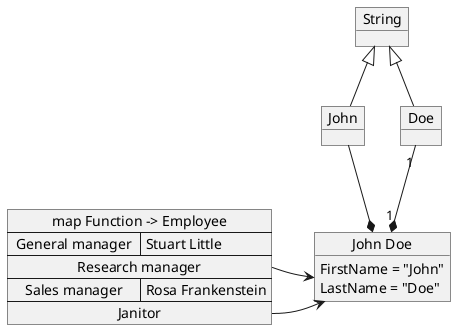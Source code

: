 @startuml objects_test
'uncomment the next line to change direction
'left to right direction

' you can define the usual relations between objects, like extension, composition, etc.
object String
object John
object Doe

String <|-- John
String <|-- Doe
'use aliases for long names
'you can define values of the fields in the declaration
object "John Doe" as JD {
    FirstName = "John"
}
'or outside the declaration

JD : LastName = "Doe"

John --* JD
Doe "1" --* "1" JD

'but the 'killer feature' is associative arrays / maps
'which can contain direct values or links to other objects as values

map "map Function -> Employee" as functions {
    General manager => Stuart Little
    Research manager *-> JD
    Sales manager => Rosa Frankenstein
    Janitor *-> JD
}

@enduml